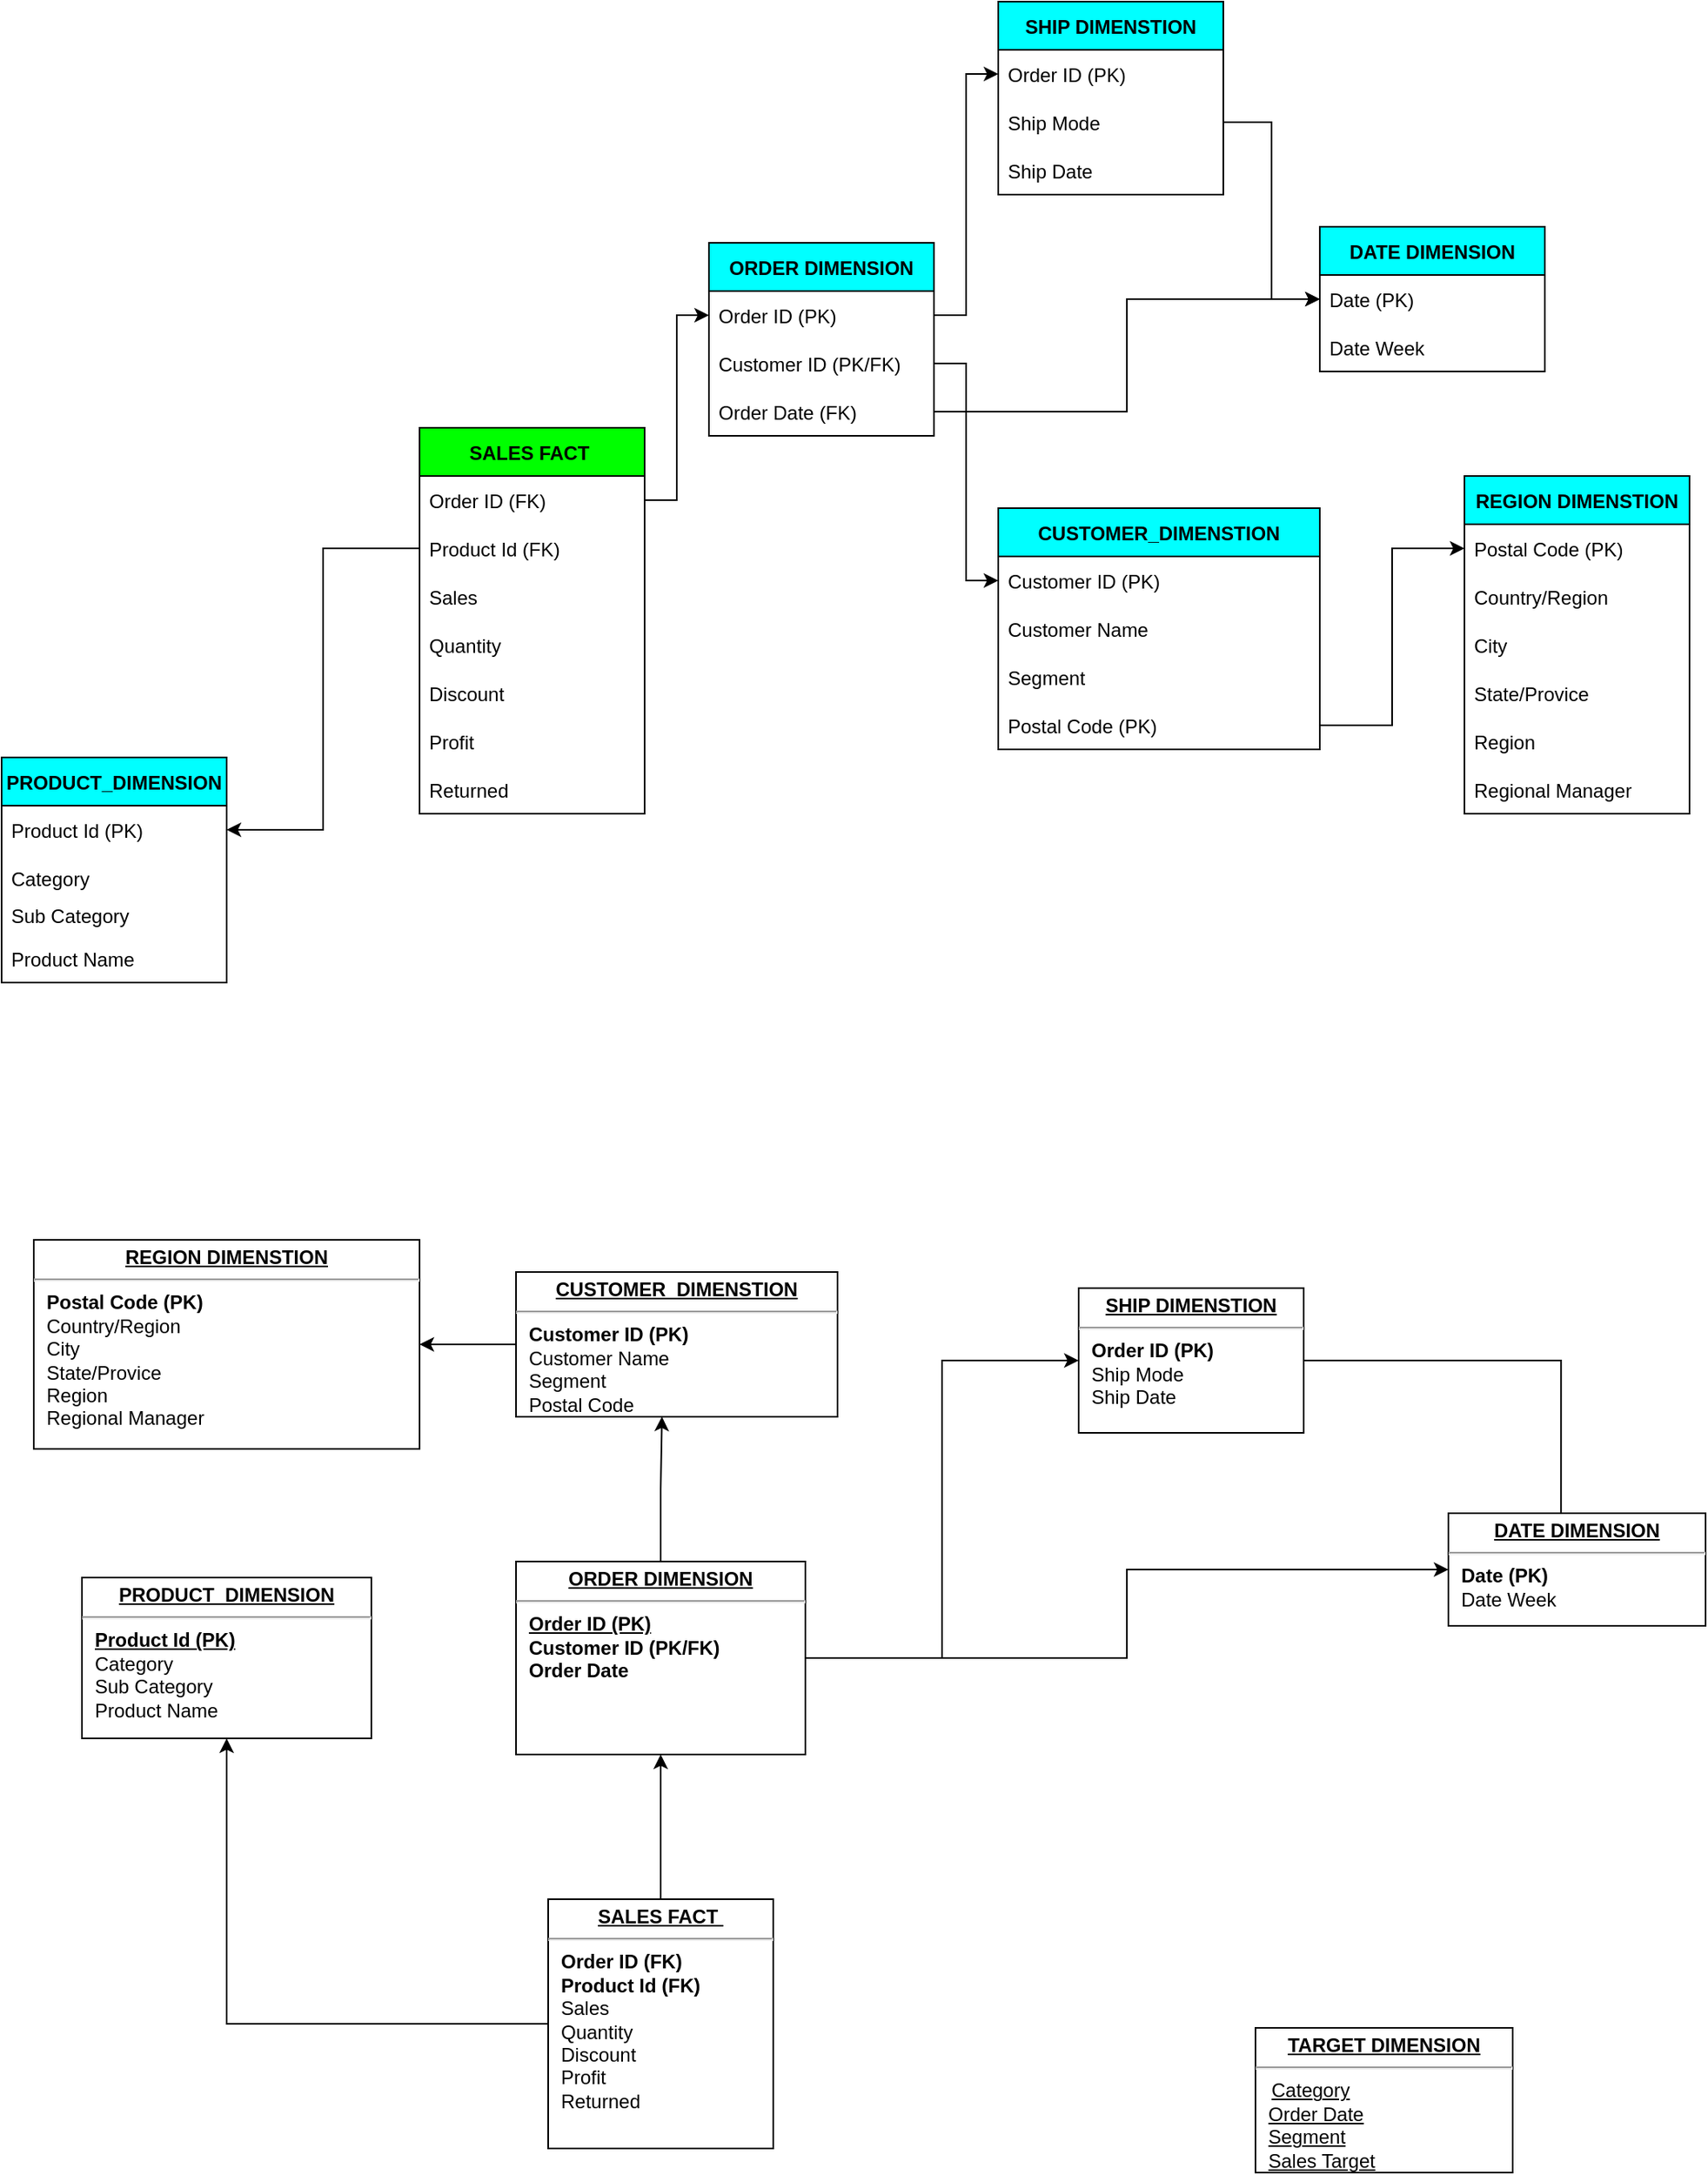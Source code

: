 <mxfile version="20.2.6" type="github">
  <diagram name="Page-1" id="a7904f86-f2b4-8e86-fa97-74104820619b">
    <mxGraphModel dx="2374" dy="1903" grid="1" gridSize="10" guides="1" tooltips="1" connect="1" arrows="1" fold="1" page="1" pageScale="1" pageWidth="1100" pageHeight="850" background="none" math="0" shadow="0">
      <root>
        <mxCell id="0" />
        <mxCell id="1" parent="0" />
        <mxCell id="c_oxZ00EGtiSuAwSzDsa-16" style="edgeStyle=orthogonalEdgeStyle;rounded=0;orthogonalLoop=1;jettySize=auto;html=1;" edge="1" parent="1" source="24794b860abc3c2d-20" target="c_oxZ00EGtiSuAwSzDsa-14">
          <mxGeometry relative="1" as="geometry" />
        </mxCell>
        <mxCell id="c_oxZ00EGtiSuAwSzDsa-27" style="edgeStyle=orthogonalEdgeStyle;rounded=0;orthogonalLoop=1;jettySize=auto;html=1;" edge="1" parent="1" source="24794b860abc3c2d-20" target="c_oxZ00EGtiSuAwSzDsa-10">
          <mxGeometry relative="1" as="geometry" />
        </mxCell>
        <mxCell id="24794b860abc3c2d-20" value="&lt;p style=&quot;margin: 0px ; margin-top: 4px ; text-align: center ; text-decoration: underline&quot;&gt;&lt;b&gt;SALES FACT&amp;nbsp;&lt;/b&gt;&lt;/p&gt;&lt;hr&gt;&lt;p style=&quot;margin: 0px ; margin-left: 8px&quot;&gt;&lt;b&gt;Order ID (FK)&lt;/b&gt;&lt;/p&gt;&lt;p style=&quot;margin: 0px 0px 0px 8px;&quot;&gt;&lt;span style=&quot;background-color: initial;&quot;&gt;&lt;b&gt;Product Id (FK)&lt;/b&gt;&lt;/span&gt;&lt;/p&gt;&lt;p style=&quot;margin: 0px ; margin-left: 8px&quot;&gt;&lt;span style=&quot;background-color: initial;&quot;&gt;Sales&lt;/span&gt;&lt;br&gt;&lt;/p&gt;&lt;p style=&quot;margin: 0px ; margin-left: 8px&quot;&gt;&lt;span style=&quot;background-color: initial;&quot;&gt;Quantity&lt;/span&gt;&lt;/p&gt;&lt;p style=&quot;margin: 0px ; margin-left: 8px&quot;&gt;&lt;span style=&quot;background-color: initial;&quot;&gt;Discount&lt;/span&gt;&lt;/p&gt;&lt;p style=&quot;margin: 0px ; margin-left: 8px&quot;&gt;&lt;span style=&quot;background-color: initial;&quot;&gt;Profit&lt;/span&gt;&lt;/p&gt;&lt;p style=&quot;margin: 0px 0px 0px 8px;&quot;&gt;&lt;span style=&quot;background-color: initial;&quot;&gt;Returned&lt;/span&gt;&lt;/p&gt;&lt;div&gt;&lt;span style=&quot;background-color: initial;&quot;&gt;&lt;br&gt;&lt;/span&gt;&lt;/div&gt;&lt;p style=&quot;margin: 0px ; margin-left: 8px&quot;&gt;&amp;nbsp;&lt;/p&gt;" style="verticalAlign=top;align=left;overflow=fill;fontSize=12;fontFamily=Helvetica;html=1;rounded=0;shadow=0;comic=0;labelBackgroundColor=none;strokeWidth=1" parent="1" vertex="1">
          <mxGeometry x="350" y="550" width="140" height="155" as="geometry" />
        </mxCell>
        <mxCell id="c_oxZ00EGtiSuAwSzDsa-21" style="edgeStyle=orthogonalEdgeStyle;rounded=0;orthogonalLoop=1;jettySize=auto;html=1;entryX=0.438;entryY=0.286;entryDx=0;entryDy=0;entryPerimeter=0;" edge="1" parent="1" source="c_oxZ00EGtiSuAwSzDsa-1" target="c_oxZ00EGtiSuAwSzDsa-2">
          <mxGeometry relative="1" as="geometry" />
        </mxCell>
        <mxCell id="c_oxZ00EGtiSuAwSzDsa-1" value="&lt;p style=&quot;margin: 0px ; margin-top: 4px ; text-align: center ; text-decoration: underline&quot;&gt;&lt;b&gt;SHIP DIMENSTION&lt;/b&gt;&lt;/p&gt;&lt;hr&gt;&lt;p style=&quot;margin: 0px ; margin-left: 8px&quot;&gt;&lt;b style=&quot;&quot;&gt;Order ID (PK)&lt;/b&gt;&lt;/p&gt;&lt;p style=&quot;margin: 0px ; margin-left: 8px&quot;&gt;Ship Mode&amp;nbsp;&lt;/p&gt;&lt;p style=&quot;margin: 0px ; margin-left: 8px&quot;&gt;&lt;span style=&quot;background-color: initial;&quot;&gt;Ship Date&lt;/span&gt;&lt;/p&gt;&lt;p style=&quot;margin: 0px ; margin-left: 8px&quot;&gt;&lt;br&gt;&lt;/p&gt;" style="verticalAlign=top;align=left;overflow=fill;fontSize=12;fontFamily=Helvetica;html=1;rounded=0;shadow=0;comic=0;labelBackgroundColor=none;strokeWidth=1" vertex="1" parent="1">
          <mxGeometry x="680" y="170" width="140" height="90" as="geometry" />
        </mxCell>
        <mxCell id="c_oxZ00EGtiSuAwSzDsa-2" value="&lt;p style=&quot;margin: 0px ; margin-top: 4px ; text-align: center ; text-decoration: underline&quot;&gt;&lt;b&gt;DATE DIMENSION&lt;/b&gt;&lt;/p&gt;&lt;hr&gt;&lt;p style=&quot;margin: 0px ; margin-left: 8px&quot;&gt;&lt;b style=&quot;&quot;&gt;Date (PK)&lt;br&gt;&lt;/b&gt;&lt;/p&gt;&lt;p style=&quot;margin: 0px ; margin-left: 8px&quot;&gt;Date Week&lt;/p&gt;" style="verticalAlign=top;align=left;overflow=fill;fontSize=12;fontFamily=Helvetica;html=1;rounded=0;shadow=0;comic=0;labelBackgroundColor=none;strokeWidth=1" vertex="1" parent="1">
          <mxGeometry x="910" y="310" width="160" height="70" as="geometry" />
        </mxCell>
        <mxCell id="c_oxZ00EGtiSuAwSzDsa-23" style="edgeStyle=orthogonalEdgeStyle;rounded=0;orthogonalLoop=1;jettySize=auto;html=1;entryX=1;entryY=0.5;entryDx=0;entryDy=0;" edge="1" parent="1" source="c_oxZ00EGtiSuAwSzDsa-8" target="c_oxZ00EGtiSuAwSzDsa-9">
          <mxGeometry relative="1" as="geometry" />
        </mxCell>
        <mxCell id="c_oxZ00EGtiSuAwSzDsa-8" value="&lt;p style=&quot;margin: 0px ; margin-top: 4px ; text-align: center ; text-decoration: underline&quot;&gt;&lt;b&gt;CUSTOMER_DIMENSTION&lt;/b&gt;&lt;/p&gt;&lt;hr&gt;&lt;p style=&quot;margin: 0px ; margin-left: 8px&quot;&gt;&lt;span style=&quot;background-color: initial;&quot;&gt;&lt;b&gt;Customer ID (PK)&lt;/b&gt;&lt;/span&gt;&lt;/p&gt;&lt;p style=&quot;margin: 0px ; margin-left: 8px&quot;&gt;Customer Name&lt;/p&gt;&lt;p style=&quot;margin: 0px ; margin-left: 8px&quot;&gt;Segment&amp;nbsp;&lt;/p&gt;&lt;p style=&quot;margin: 0px ; margin-left: 8px&quot;&gt;Postal Code&lt;/p&gt;" style="verticalAlign=top;align=left;overflow=fill;fontSize=12;fontFamily=Helvetica;html=1;rounded=0;shadow=0;comic=0;labelBackgroundColor=none;strokeWidth=1" vertex="1" parent="1">
          <mxGeometry x="330" y="160" width="200" height="90" as="geometry" />
        </mxCell>
        <mxCell id="c_oxZ00EGtiSuAwSzDsa-9" value="&lt;p style=&quot;margin: 0px ; margin-top: 4px ; text-align: center ; text-decoration: underline&quot;&gt;&lt;b&gt;REGION DIMENSTION&lt;/b&gt;&lt;/p&gt;&lt;hr&gt;&lt;p style=&quot;margin: 0px 0px 0px 8px;&quot;&gt;&lt;b&gt;Postal Code (PK)&lt;/b&gt;&lt;/p&gt;&lt;p style=&quot;margin: 0px ; margin-left: 8px&quot;&gt;Country/Region&lt;/p&gt;&lt;p style=&quot;margin: 0px ; margin-left: 8px&quot;&gt;City&amp;nbsp;&lt;/p&gt;&lt;p style=&quot;margin: 0px ; margin-left: 8px&quot;&gt;State/Provice&lt;/p&gt;&lt;p style=&quot;margin: 0px ; margin-left: 8px&quot;&gt;&lt;span style=&quot;background-color: initial;&quot;&gt;Region&lt;/span&gt;&lt;br&gt;&lt;/p&gt;&lt;p style=&quot;margin: 0px ; margin-left: 8px&quot;&gt;Regional Manager&lt;/p&gt;&lt;p style=&quot;margin: 0px ; margin-left: 8px&quot;&gt;&lt;b&gt;&lt;br&gt;&lt;/b&gt;&lt;/p&gt;" style="verticalAlign=top;align=left;overflow=fill;fontSize=12;fontFamily=Helvetica;html=1;rounded=0;shadow=0;comic=0;labelBackgroundColor=none;strokeWidth=1" vertex="1" parent="1">
          <mxGeometry x="30" y="140" width="240" height="130" as="geometry" />
        </mxCell>
        <mxCell id="c_oxZ00EGtiSuAwSzDsa-10" value="&lt;p style=&quot;margin: 0px ; margin-top: 4px ; text-align: center ; text-decoration: underline&quot;&gt;&lt;b&gt;PRODUCT_DIMENSION&lt;/b&gt;&lt;/p&gt;&lt;hr&gt;&lt;p style=&quot;margin: 0px ; margin-left: 8px&quot;&gt;&lt;span style=&quot;background-color: initial;&quot;&gt;&lt;b&gt;&lt;u&gt;Product Id (PK)&lt;/u&gt;&lt;/b&gt;&lt;/span&gt;&lt;/p&gt;&lt;p style=&quot;margin: 0px ; margin-left: 8px&quot;&gt;Category&lt;/p&gt;&lt;p style=&quot;margin: 0px ; margin-left: 8px&quot;&gt;Sub Category&lt;/p&gt;&lt;p style=&quot;margin: 0px ; margin-left: 8px&quot;&gt;Product Name&lt;/p&gt;" style="verticalAlign=top;align=left;overflow=fill;fontSize=12;fontFamily=Helvetica;html=1;rounded=0;shadow=0;comic=0;labelBackgroundColor=none;strokeWidth=1" vertex="1" parent="1">
          <mxGeometry x="60" y="350" width="180" height="100" as="geometry" />
        </mxCell>
        <mxCell id="c_oxZ00EGtiSuAwSzDsa-20" style="edgeStyle=orthogonalEdgeStyle;rounded=0;orthogonalLoop=1;jettySize=auto;html=1;entryX=0;entryY=0.5;entryDx=0;entryDy=0;" edge="1" parent="1" source="c_oxZ00EGtiSuAwSzDsa-14" target="c_oxZ00EGtiSuAwSzDsa-1">
          <mxGeometry relative="1" as="geometry">
            <mxPoint x="440" y="210" as="targetPoint" />
          </mxGeometry>
        </mxCell>
        <mxCell id="c_oxZ00EGtiSuAwSzDsa-30" style="edgeStyle=orthogonalEdgeStyle;rounded=0;orthogonalLoop=1;jettySize=auto;html=1;entryX=0.454;entryY=0.999;entryDx=0;entryDy=0;entryPerimeter=0;" edge="1" parent="1" source="c_oxZ00EGtiSuAwSzDsa-14" target="c_oxZ00EGtiSuAwSzDsa-8">
          <mxGeometry relative="1" as="geometry" />
        </mxCell>
        <mxCell id="c_oxZ00EGtiSuAwSzDsa-32" style="edgeStyle=orthogonalEdgeStyle;rounded=0;orthogonalLoop=1;jettySize=auto;html=1;" edge="1" parent="1" source="c_oxZ00EGtiSuAwSzDsa-14" target="c_oxZ00EGtiSuAwSzDsa-2">
          <mxGeometry relative="1" as="geometry" />
        </mxCell>
        <mxCell id="c_oxZ00EGtiSuAwSzDsa-14" value="&lt;p style=&quot;margin: 0px ; margin-top: 4px ; text-align: center ; text-decoration: underline&quot;&gt;&lt;b&gt;ORDER DIMENSION&lt;/b&gt;&lt;/p&gt;&lt;hr&gt;&lt;p style=&quot;margin: 0px 0px 0px 8px;&quot;&gt;&lt;b&gt;&lt;u&gt;Order ID (PK)&lt;/u&gt;&lt;/b&gt;&lt;/p&gt;&lt;p style=&quot;margin: 0px 0px 0px 8px;&quot;&gt;&lt;span style=&quot;background-color: initial;&quot;&gt;&lt;b&gt;Customer ID (PK/FK&lt;/b&gt;&lt;/span&gt;&lt;b style=&quot;background-color: initial;&quot;&gt;)&lt;/b&gt;&lt;/p&gt;&lt;p style=&quot;margin: 0px 0px 0px 8px;&quot;&gt;&lt;b style=&quot;background-color: initial;&quot;&gt;Order Date&amp;nbsp;&lt;/b&gt;&lt;br&gt;&lt;/p&gt;&lt;p style=&quot;margin: 0px ; margin-left: 8px&quot;&gt;&lt;br&gt;&lt;/p&gt;" style="verticalAlign=top;align=left;overflow=fill;fontSize=12;fontFamily=Helvetica;html=1;rounded=0;shadow=0;comic=0;labelBackgroundColor=none;strokeWidth=1" vertex="1" parent="1">
          <mxGeometry x="330" y="340" width="180" height="120" as="geometry" />
        </mxCell>
        <mxCell id="c_oxZ00EGtiSuAwSzDsa-25" value="&lt;p style=&quot;margin: 0px ; margin-top: 4px ; text-align: center ; text-decoration: underline&quot;&gt;&lt;b&gt;TARGET DIMENSION&lt;/b&gt;&lt;/p&gt;&lt;hr&gt;&amp;nbsp; &amp;nbsp;&lt;u&gt;Category&lt;/u&gt;&lt;p style=&quot;margin: 0px ; margin-left: 8px&quot;&gt;&lt;u&gt;Order Date&lt;br&gt;&lt;/u&gt;&lt;/p&gt;&lt;p style=&quot;margin: 0px ; margin-left: 8px&quot;&gt;&lt;u&gt;Segment&lt;/u&gt;&lt;br&gt;&lt;/p&gt;&lt;p style=&quot;margin: 0px ; margin-left: 8px&quot;&gt;&lt;u&gt;Sales Target&lt;/u&gt;&lt;br&gt;&lt;/p&gt;" style="verticalAlign=top;align=left;overflow=fill;fontSize=12;fontFamily=Helvetica;html=1;rounded=0;shadow=0;comic=0;labelBackgroundColor=none;strokeWidth=1" vertex="1" parent="1">
          <mxGeometry x="790" y="630" width="160" height="90" as="geometry" />
        </mxCell>
        <mxCell id="c_oxZ00EGtiSuAwSzDsa-139" value="ORDER DIMENSION" style="swimlane;fontStyle=1;childLayout=stackLayout;horizontal=1;startSize=30;horizontalStack=0;resizeParent=1;resizeParentMax=0;resizeLast=0;collapsible=1;marginBottom=0;fillColor=#00FFFF;" vertex="1" parent="1">
          <mxGeometry x="450" y="-480" width="140" height="120" as="geometry" />
        </mxCell>
        <mxCell id="c_oxZ00EGtiSuAwSzDsa-140" value="Order ID (PK)" style="text;strokeColor=none;fillColor=none;align=left;verticalAlign=middle;spacingLeft=4;spacingRight=4;overflow=hidden;points=[[0,0.5],[1,0.5]];portConstraint=eastwest;rotatable=0;" vertex="1" parent="c_oxZ00EGtiSuAwSzDsa-139">
          <mxGeometry y="30" width="140" height="30" as="geometry" />
        </mxCell>
        <mxCell id="c_oxZ00EGtiSuAwSzDsa-141" value="Customer ID (PK/FK)" style="text;strokeColor=none;fillColor=none;align=left;verticalAlign=middle;spacingLeft=4;spacingRight=4;overflow=hidden;points=[[0,0.5],[1,0.5]];portConstraint=eastwest;rotatable=0;" vertex="1" parent="c_oxZ00EGtiSuAwSzDsa-139">
          <mxGeometry y="60" width="140" height="30" as="geometry" />
        </mxCell>
        <mxCell id="c_oxZ00EGtiSuAwSzDsa-142" value="Order Date (FK)" style="text;strokeColor=none;fillColor=none;align=left;verticalAlign=middle;spacingLeft=4;spacingRight=4;overflow=hidden;points=[[0,0.5],[1,0.5]];portConstraint=eastwest;rotatable=0;" vertex="1" parent="c_oxZ00EGtiSuAwSzDsa-139">
          <mxGeometry y="90" width="140" height="30" as="geometry" />
        </mxCell>
        <mxCell id="c_oxZ00EGtiSuAwSzDsa-143" value="DATE DIMENSION" style="swimlane;fontStyle=1;childLayout=stackLayout;horizontal=1;startSize=30;horizontalStack=0;resizeParent=1;resizeParentMax=0;resizeLast=0;collapsible=1;marginBottom=0;fillColor=#00FFFF;" vertex="1" parent="1">
          <mxGeometry x="830" y="-490" width="140" height="90" as="geometry" />
        </mxCell>
        <mxCell id="c_oxZ00EGtiSuAwSzDsa-144" value="Date (PK)" style="text;strokeColor=none;fillColor=none;align=left;verticalAlign=middle;spacingLeft=4;spacingRight=4;overflow=hidden;points=[[0,0.5],[1,0.5]];portConstraint=eastwest;rotatable=0;" vertex="1" parent="c_oxZ00EGtiSuAwSzDsa-143">
          <mxGeometry y="30" width="140" height="30" as="geometry" />
        </mxCell>
        <mxCell id="c_oxZ00EGtiSuAwSzDsa-145" value="Date Week" style="text;strokeColor=none;fillColor=none;align=left;verticalAlign=middle;spacingLeft=4;spacingRight=4;overflow=hidden;points=[[0,0.5],[1,0.5]];portConstraint=eastwest;rotatable=0;" vertex="1" parent="c_oxZ00EGtiSuAwSzDsa-143">
          <mxGeometry y="60" width="140" height="30" as="geometry" />
        </mxCell>
        <mxCell id="c_oxZ00EGtiSuAwSzDsa-146" value="SALES FACT " style="swimlane;fontStyle=1;childLayout=stackLayout;horizontal=1;startSize=30;horizontalStack=0;resizeParent=1;resizeParentMax=0;resizeLast=0;collapsible=1;marginBottom=0;fillColor=#00FF00;" vertex="1" parent="1">
          <mxGeometry x="270" y="-365" width="140" height="240" as="geometry" />
        </mxCell>
        <mxCell id="c_oxZ00EGtiSuAwSzDsa-147" value="Order ID (FK)" style="text;strokeColor=none;fillColor=none;align=left;verticalAlign=middle;spacingLeft=4;spacingRight=4;overflow=hidden;points=[[0,0.5],[1,0.5]];portConstraint=eastwest;rotatable=0;" vertex="1" parent="c_oxZ00EGtiSuAwSzDsa-146">
          <mxGeometry y="30" width="140" height="30" as="geometry" />
        </mxCell>
        <mxCell id="c_oxZ00EGtiSuAwSzDsa-148" value="Product Id (FK)" style="text;strokeColor=none;fillColor=none;align=left;verticalAlign=middle;spacingLeft=4;spacingRight=4;overflow=hidden;points=[[0,0.5],[1,0.5]];portConstraint=eastwest;rotatable=0;" vertex="1" parent="c_oxZ00EGtiSuAwSzDsa-146">
          <mxGeometry y="60" width="140" height="30" as="geometry" />
        </mxCell>
        <mxCell id="c_oxZ00EGtiSuAwSzDsa-149" value="Sales" style="text;strokeColor=none;fillColor=none;align=left;verticalAlign=middle;spacingLeft=4;spacingRight=4;overflow=hidden;points=[[0,0.5],[1,0.5]];portConstraint=eastwest;rotatable=0;" vertex="1" parent="c_oxZ00EGtiSuAwSzDsa-146">
          <mxGeometry y="90" width="140" height="30" as="geometry" />
        </mxCell>
        <mxCell id="c_oxZ00EGtiSuAwSzDsa-150" value="Quantity" style="text;strokeColor=none;fillColor=none;align=left;verticalAlign=middle;spacingLeft=4;spacingRight=4;overflow=hidden;points=[[0,0.5],[1,0.5]];portConstraint=eastwest;rotatable=0;" vertex="1" parent="c_oxZ00EGtiSuAwSzDsa-146">
          <mxGeometry y="120" width="140" height="30" as="geometry" />
        </mxCell>
        <mxCell id="c_oxZ00EGtiSuAwSzDsa-151" value="Discount" style="text;strokeColor=none;fillColor=none;align=left;verticalAlign=middle;spacingLeft=4;spacingRight=4;overflow=hidden;points=[[0,0.5],[1,0.5]];portConstraint=eastwest;rotatable=0;" vertex="1" parent="c_oxZ00EGtiSuAwSzDsa-146">
          <mxGeometry y="150" width="140" height="30" as="geometry" />
        </mxCell>
        <mxCell id="c_oxZ00EGtiSuAwSzDsa-152" value="Profit" style="text;strokeColor=none;fillColor=none;align=left;verticalAlign=middle;spacingLeft=4;spacingRight=4;overflow=hidden;points=[[0,0.5],[1,0.5]];portConstraint=eastwest;rotatable=0;" vertex="1" parent="c_oxZ00EGtiSuAwSzDsa-146">
          <mxGeometry y="180" width="140" height="30" as="geometry" />
        </mxCell>
        <mxCell id="c_oxZ00EGtiSuAwSzDsa-153" value="Returned" style="text;strokeColor=none;fillColor=none;align=left;verticalAlign=middle;spacingLeft=4;spacingRight=4;overflow=hidden;points=[[0,0.5],[1,0.5]];portConstraint=eastwest;rotatable=0;" vertex="1" parent="c_oxZ00EGtiSuAwSzDsa-146">
          <mxGeometry y="210" width="140" height="30" as="geometry" />
        </mxCell>
        <mxCell id="c_oxZ00EGtiSuAwSzDsa-154" value="CUSTOMER_DIMENSTION" style="swimlane;fontStyle=1;childLayout=stackLayout;horizontal=1;startSize=30;horizontalStack=0;resizeParent=1;resizeParentMax=0;resizeLast=0;collapsible=1;marginBottom=0;fillColor=#00FFFF;" vertex="1" parent="1">
          <mxGeometry x="630" y="-315" width="200" height="150" as="geometry" />
        </mxCell>
        <mxCell id="c_oxZ00EGtiSuAwSzDsa-155" value="Customer ID (PK)" style="text;strokeColor=none;fillColor=none;align=left;verticalAlign=middle;spacingLeft=4;spacingRight=4;overflow=hidden;points=[[0,0.5],[1,0.5]];portConstraint=eastwest;rotatable=0;" vertex="1" parent="c_oxZ00EGtiSuAwSzDsa-154">
          <mxGeometry y="30" width="200" height="30" as="geometry" />
        </mxCell>
        <mxCell id="c_oxZ00EGtiSuAwSzDsa-156" value="Customer Name" style="text;strokeColor=none;fillColor=none;align=left;verticalAlign=middle;spacingLeft=4;spacingRight=4;overflow=hidden;points=[[0,0.5],[1,0.5]];portConstraint=eastwest;rotatable=0;" vertex="1" parent="c_oxZ00EGtiSuAwSzDsa-154">
          <mxGeometry y="60" width="200" height="30" as="geometry" />
        </mxCell>
        <mxCell id="c_oxZ00EGtiSuAwSzDsa-157" value="Segment " style="text;strokeColor=none;fillColor=none;align=left;verticalAlign=middle;spacingLeft=4;spacingRight=4;overflow=hidden;points=[[0,0.5],[1,0.5]];portConstraint=eastwest;rotatable=0;" vertex="1" parent="c_oxZ00EGtiSuAwSzDsa-154">
          <mxGeometry y="90" width="200" height="30" as="geometry" />
        </mxCell>
        <mxCell id="c_oxZ00EGtiSuAwSzDsa-158" value="Postal Code (PK)" style="text;strokeColor=none;fillColor=none;align=left;verticalAlign=middle;spacingLeft=4;spacingRight=4;overflow=hidden;points=[[0,0.5],[1,0.5]];portConstraint=eastwest;rotatable=0;" vertex="1" parent="c_oxZ00EGtiSuAwSzDsa-154">
          <mxGeometry y="120" width="200" height="30" as="geometry" />
        </mxCell>
        <mxCell id="c_oxZ00EGtiSuAwSzDsa-159" value="PRODUCT_DIMENSION" style="swimlane;fontStyle=1;childLayout=stackLayout;horizontal=1;startSize=30;horizontalStack=0;resizeParent=1;resizeParentMax=0;resizeLast=0;collapsible=1;marginBottom=0;fillColor=#00FFFF;" vertex="1" parent="1">
          <mxGeometry x="10" y="-160" width="140" height="140" as="geometry" />
        </mxCell>
        <mxCell id="c_oxZ00EGtiSuAwSzDsa-160" value="Product Id (PK)" style="text;strokeColor=none;fillColor=none;align=left;verticalAlign=middle;spacingLeft=4;spacingRight=4;overflow=hidden;points=[[0,0.5],[1,0.5]];portConstraint=eastwest;rotatable=0;" vertex="1" parent="c_oxZ00EGtiSuAwSzDsa-159">
          <mxGeometry y="30" width="140" height="30" as="geometry" />
        </mxCell>
        <mxCell id="c_oxZ00EGtiSuAwSzDsa-161" value="Category" style="text;strokeColor=none;fillColor=none;align=left;verticalAlign=middle;spacingLeft=4;spacingRight=4;overflow=hidden;points=[[0,0.5],[1,0.5]];portConstraint=eastwest;rotatable=0;" vertex="1" parent="c_oxZ00EGtiSuAwSzDsa-159">
          <mxGeometry y="60" width="140" height="30" as="geometry" />
        </mxCell>
        <mxCell id="c_oxZ00EGtiSuAwSzDsa-162" value="Sub Category&#xa;" style="text;strokeColor=none;fillColor=none;align=left;verticalAlign=middle;spacingLeft=4;spacingRight=4;overflow=hidden;points=[[0,0.5],[1,0.5]];portConstraint=eastwest;rotatable=0;" vertex="1" parent="c_oxZ00EGtiSuAwSzDsa-159">
          <mxGeometry y="90" width="140" height="20" as="geometry" />
        </mxCell>
        <mxCell id="c_oxZ00EGtiSuAwSzDsa-163" value="Product Name" style="text;strokeColor=none;fillColor=none;align=left;verticalAlign=middle;spacingLeft=4;spacingRight=4;overflow=hidden;points=[[0,0.5],[1,0.5]];portConstraint=eastwest;rotatable=0;" vertex="1" parent="c_oxZ00EGtiSuAwSzDsa-159">
          <mxGeometry y="110" width="140" height="30" as="geometry" />
        </mxCell>
        <mxCell id="c_oxZ00EGtiSuAwSzDsa-164" style="edgeStyle=orthogonalEdgeStyle;rounded=0;orthogonalLoop=1;jettySize=auto;html=1;" edge="1" parent="1" source="c_oxZ00EGtiSuAwSzDsa-148" target="c_oxZ00EGtiSuAwSzDsa-160">
          <mxGeometry relative="1" as="geometry" />
        </mxCell>
        <mxCell id="c_oxZ00EGtiSuAwSzDsa-165" value="REGION DIMENSTION" style="swimlane;fontStyle=1;childLayout=stackLayout;horizontal=1;startSize=30;horizontalStack=0;resizeParent=1;resizeParentMax=0;resizeLast=0;collapsible=1;marginBottom=0;fillColor=#00FFFF;" vertex="1" parent="1">
          <mxGeometry x="920" y="-335" width="140" height="210" as="geometry" />
        </mxCell>
        <mxCell id="c_oxZ00EGtiSuAwSzDsa-166" value="Postal Code (PK)" style="text;strokeColor=none;fillColor=none;align=left;verticalAlign=middle;spacingLeft=4;spacingRight=4;overflow=hidden;points=[[0,0.5],[1,0.5]];portConstraint=eastwest;rotatable=0;" vertex="1" parent="c_oxZ00EGtiSuAwSzDsa-165">
          <mxGeometry y="30" width="140" height="30" as="geometry" />
        </mxCell>
        <mxCell id="c_oxZ00EGtiSuAwSzDsa-167" value="Country/Region" style="text;strokeColor=none;fillColor=none;align=left;verticalAlign=middle;spacingLeft=4;spacingRight=4;overflow=hidden;points=[[0,0.5],[1,0.5]];portConstraint=eastwest;rotatable=0;" vertex="1" parent="c_oxZ00EGtiSuAwSzDsa-165">
          <mxGeometry y="60" width="140" height="30" as="geometry" />
        </mxCell>
        <mxCell id="c_oxZ00EGtiSuAwSzDsa-168" value="City " style="text;strokeColor=none;fillColor=none;align=left;verticalAlign=middle;spacingLeft=4;spacingRight=4;overflow=hidden;points=[[0,0.5],[1,0.5]];portConstraint=eastwest;rotatable=0;" vertex="1" parent="c_oxZ00EGtiSuAwSzDsa-165">
          <mxGeometry y="90" width="140" height="30" as="geometry" />
        </mxCell>
        <mxCell id="c_oxZ00EGtiSuAwSzDsa-169" value="State/Provice" style="text;strokeColor=none;fillColor=none;align=left;verticalAlign=middle;spacingLeft=4;spacingRight=4;overflow=hidden;points=[[0,0.5],[1,0.5]];portConstraint=eastwest;rotatable=0;" vertex="1" parent="c_oxZ00EGtiSuAwSzDsa-165">
          <mxGeometry y="120" width="140" height="30" as="geometry" />
        </mxCell>
        <mxCell id="c_oxZ00EGtiSuAwSzDsa-170" value="Region" style="text;strokeColor=none;fillColor=none;align=left;verticalAlign=middle;spacingLeft=4;spacingRight=4;overflow=hidden;points=[[0,0.5],[1,0.5]];portConstraint=eastwest;rotatable=0;" vertex="1" parent="c_oxZ00EGtiSuAwSzDsa-165">
          <mxGeometry y="150" width="140" height="30" as="geometry" />
        </mxCell>
        <mxCell id="c_oxZ00EGtiSuAwSzDsa-171" value="Regional Manager" style="text;strokeColor=none;fillColor=none;align=left;verticalAlign=middle;spacingLeft=4;spacingRight=4;overflow=hidden;points=[[0,0.5],[1,0.5]];portConstraint=eastwest;rotatable=0;" vertex="1" parent="c_oxZ00EGtiSuAwSzDsa-165">
          <mxGeometry y="180" width="140" height="30" as="geometry" />
        </mxCell>
        <mxCell id="c_oxZ00EGtiSuAwSzDsa-172" value="SHIP DIMENSTION" style="swimlane;fontStyle=1;childLayout=stackLayout;horizontal=1;startSize=30;horizontalStack=0;resizeParent=1;resizeParentMax=0;resizeLast=0;collapsible=1;marginBottom=0;fillColor=#00FFFF;" vertex="1" parent="1">
          <mxGeometry x="630" y="-630" width="140" height="120" as="geometry">
            <mxRectangle x="2270" y="460" width="150" height="30" as="alternateBounds" />
          </mxGeometry>
        </mxCell>
        <mxCell id="c_oxZ00EGtiSuAwSzDsa-173" value="Order ID (PK)" style="text;strokeColor=none;fillColor=none;align=left;verticalAlign=middle;spacingLeft=4;spacingRight=4;overflow=hidden;points=[[0,0.5],[1,0.5]];portConstraint=eastwest;rotatable=0;" vertex="1" parent="c_oxZ00EGtiSuAwSzDsa-172">
          <mxGeometry y="30" width="140" height="30" as="geometry" />
        </mxCell>
        <mxCell id="c_oxZ00EGtiSuAwSzDsa-174" value="Ship Mode " style="text;strokeColor=none;fillColor=none;align=left;verticalAlign=middle;spacingLeft=4;spacingRight=4;overflow=hidden;points=[[0,0.5],[1,0.5]];portConstraint=eastwest;rotatable=0;" vertex="1" parent="c_oxZ00EGtiSuAwSzDsa-172">
          <mxGeometry y="60" width="140" height="30" as="geometry" />
        </mxCell>
        <mxCell id="c_oxZ00EGtiSuAwSzDsa-175" value="Ship Date" style="text;strokeColor=none;fillColor=none;align=left;verticalAlign=middle;spacingLeft=4;spacingRight=4;overflow=hidden;points=[[0,0.5],[1,0.5]];portConstraint=eastwest;rotatable=0;" vertex="1" parent="c_oxZ00EGtiSuAwSzDsa-172">
          <mxGeometry y="90" width="140" height="30" as="geometry" />
        </mxCell>
        <mxCell id="c_oxZ00EGtiSuAwSzDsa-176" style="edgeStyle=orthogonalEdgeStyle;rounded=0;orthogonalLoop=1;jettySize=auto;html=1;" edge="1" parent="1" source="c_oxZ00EGtiSuAwSzDsa-147" target="c_oxZ00EGtiSuAwSzDsa-140">
          <mxGeometry relative="1" as="geometry" />
        </mxCell>
        <mxCell id="c_oxZ00EGtiSuAwSzDsa-177" style="edgeStyle=orthogonalEdgeStyle;rounded=0;orthogonalLoop=1;jettySize=auto;html=1;" edge="1" parent="1" source="c_oxZ00EGtiSuAwSzDsa-158" target="c_oxZ00EGtiSuAwSzDsa-166">
          <mxGeometry relative="1" as="geometry" />
        </mxCell>
        <mxCell id="c_oxZ00EGtiSuAwSzDsa-178" style="edgeStyle=orthogonalEdgeStyle;rounded=0;orthogonalLoop=1;jettySize=auto;html=1;" edge="1" parent="1" source="c_oxZ00EGtiSuAwSzDsa-140" target="c_oxZ00EGtiSuAwSzDsa-173">
          <mxGeometry relative="1" as="geometry" />
        </mxCell>
        <mxCell id="c_oxZ00EGtiSuAwSzDsa-179" style="edgeStyle=orthogonalEdgeStyle;rounded=0;orthogonalLoop=1;jettySize=auto;html=1;" edge="1" parent="1" source="c_oxZ00EGtiSuAwSzDsa-141" target="c_oxZ00EGtiSuAwSzDsa-155">
          <mxGeometry relative="1" as="geometry" />
        </mxCell>
        <mxCell id="c_oxZ00EGtiSuAwSzDsa-180" style="edgeStyle=orthogonalEdgeStyle;rounded=0;orthogonalLoop=1;jettySize=auto;html=1;entryX=0;entryY=0.5;entryDx=0;entryDy=0;" edge="1" parent="1" source="c_oxZ00EGtiSuAwSzDsa-174" target="c_oxZ00EGtiSuAwSzDsa-144">
          <mxGeometry relative="1" as="geometry" />
        </mxCell>
        <mxCell id="c_oxZ00EGtiSuAwSzDsa-181" style="edgeStyle=orthogonalEdgeStyle;rounded=0;orthogonalLoop=1;jettySize=auto;html=1;" edge="1" parent="1" source="c_oxZ00EGtiSuAwSzDsa-142" target="c_oxZ00EGtiSuAwSzDsa-144">
          <mxGeometry relative="1" as="geometry" />
        </mxCell>
      </root>
    </mxGraphModel>
  </diagram>
</mxfile>
